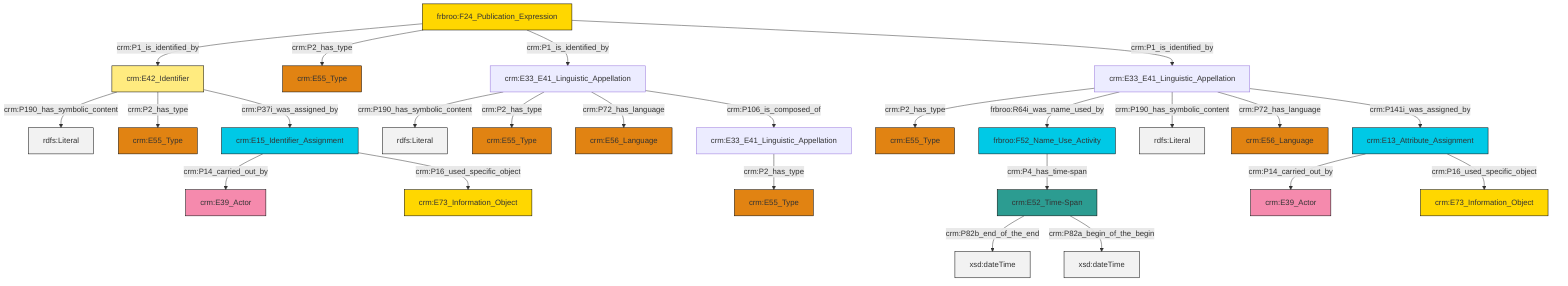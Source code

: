 graph TD
classDef Literal fill:#f2f2f2,stroke:#000000;
classDef CRM_Entity fill:#FFFFFF,stroke:#000000;
classDef Temporal_Entity fill:#00C9E6, stroke:#000000;
classDef Type fill:#E18312, stroke:#000000;
classDef Time-Span fill:#2C9C91, stroke:#000000;
classDef Appellation fill:#FFEB7F, stroke:#000000;
classDef Place fill:#008836, stroke:#000000;
classDef Persistent_Item fill:#B266B2, stroke:#000000;
classDef Conceptual_Object fill:#FFD700, stroke:#000000;
classDef Physical_Thing fill:#D2B48C, stroke:#000000;
classDef Actor fill:#f58aad, stroke:#000000;
classDef PC_Classes fill:#4ce600, stroke:#000000;
classDef Multi fill:#cccccc,stroke:#000000;

0["crm:E52_Time-Span"]:::Time-Span -->|crm:P82b_end_of_the_end| 1[xsd:dateTime]:::Literal
4["crm:E33_E41_Linguistic_Appellation"]:::Default -->|crm:P2_has_type| 5["crm:E55_Type"]:::Type
6["frbroo:F24_Publication_Expression"]:::Conceptual_Object -->|crm:P1_is_identified_by| 7["crm:E42_Identifier"]:::Appellation
6["frbroo:F24_Publication_Expression"]:::Conceptual_Object -->|crm:P2_has_type| 2["crm:E55_Type"]:::Type
16["crm:E13_Attribute_Assignment"]:::Temporal_Entity -->|crm:P14_carried_out_by| 12["crm:E39_Actor"]:::Actor
17["crm:E15_Identifier_Assignment"]:::Temporal_Entity -->|crm:P14_carried_out_by| 14["crm:E39_Actor"]:::Actor
7["crm:E42_Identifier"]:::Appellation -->|crm:P190_has_symbolic_content| 20[rdfs:Literal]:::Literal
7["crm:E42_Identifier"]:::Appellation -->|crm:P2_has_type| 21["crm:E55_Type"]:::Type
17["crm:E15_Identifier_Assignment"]:::Temporal_Entity -->|crm:P16_used_specific_object| 18["crm:E73_Information_Object"]:::Conceptual_Object
4["crm:E33_E41_Linguistic_Appellation"]:::Default -->|frbroo:R64i_was_name_used_by| 10["frbroo:F52_Name_Use_Activity"]:::Temporal_Entity
0["crm:E52_Time-Span"]:::Time-Span -->|crm:P82a_begin_of_the_begin| 22[xsd:dateTime]:::Literal
27["crm:E33_E41_Linguistic_Appellation"]:::Default -->|crm:P2_has_type| 28["crm:E55_Type"]:::Type
16["crm:E13_Attribute_Assignment"]:::Temporal_Entity -->|crm:P16_used_specific_object| 32["crm:E73_Information_Object"]:::Conceptual_Object
6["frbroo:F24_Publication_Expression"]:::Conceptual_Object -->|crm:P1_is_identified_by| 25["crm:E33_E41_Linguistic_Appellation"]:::Default
7["crm:E42_Identifier"]:::Appellation -->|crm:P37i_was_assigned_by| 17["crm:E15_Identifier_Assignment"]:::Temporal_Entity
25["crm:E33_E41_Linguistic_Appellation"]:::Default -->|crm:P190_has_symbolic_content| 34[rdfs:Literal]:::Literal
10["frbroo:F52_Name_Use_Activity"]:::Temporal_Entity -->|crm:P4_has_time-span| 0["crm:E52_Time-Span"]:::Time-Span
25["crm:E33_E41_Linguistic_Appellation"]:::Default -->|crm:P2_has_type| 8["crm:E55_Type"]:::Type
25["crm:E33_E41_Linguistic_Appellation"]:::Default -->|crm:P72_has_language| 40["crm:E56_Language"]:::Type
4["crm:E33_E41_Linguistic_Appellation"]:::Default -->|crm:P190_has_symbolic_content| 41[rdfs:Literal]:::Literal
4["crm:E33_E41_Linguistic_Appellation"]:::Default -->|crm:P72_has_language| 23["crm:E56_Language"]:::Type
25["crm:E33_E41_Linguistic_Appellation"]:::Default -->|crm:P106_is_composed_of| 27["crm:E33_E41_Linguistic_Appellation"]:::Default
6["frbroo:F24_Publication_Expression"]:::Conceptual_Object -->|crm:P1_is_identified_by| 4["crm:E33_E41_Linguistic_Appellation"]:::Default
4["crm:E33_E41_Linguistic_Appellation"]:::Default -->|crm:P141i_was_assigned_by| 16["crm:E13_Attribute_Assignment"]:::Temporal_Entity